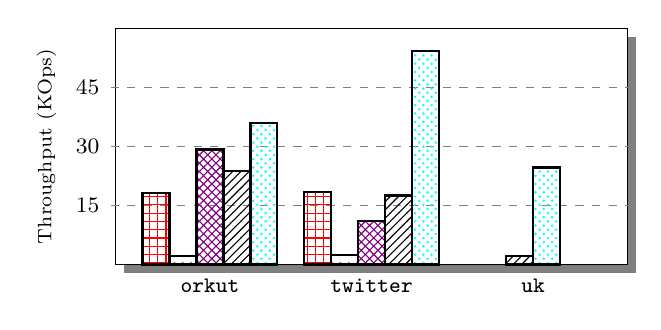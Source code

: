 \begin{tikzpicture}[xscale=0.065,yscale=0.03]

  \draw[preaction={fill=black,opacity=.5,transform canvas={xshift=3,yshift=-3}},black][fill=white] (0,0) rectangle (100, 100);

  \draw[dashed, gray] (-1, 25) -- (101, 25);
  \draw[dashed, gray] (-1, 50) -- (101, 50);
  \draw[dashed, gray] (-1, 75) -- (101, 75);

  \draw[thick, black] (-5.5, 25.00) node[align=right] {\footnotesize{15}};
  \draw[thick, black] (-5.5, 50.00) node[align=right] {\footnotesize{30}};
  \draw[thick, black] (-5.5, 75.00) node[align=right] {\footnotesize{45}};

  \node (label-align) [thick, black, align=center, rotate=90] at (-13.5, 50) {{\scriptsize Throughput (KOps)}};

  \draw[thick, pattern=grid, pattern color=red] (5.26,0) rectangle (10.53,30.33);
  \draw[thick, pattern=dots, pattern color=brown] (10.53,0) rectangle (15.79,3.55);
  \draw[thick, pattern=crosshatch, pattern color=violet] (15.79,0) rectangle (21.05,48.67);
  \draw[thick, pattern=north east lines, pattern color=black] (21.05,0) rectangle (26.32,39.50);
  \draw[thick, pattern=crosshatch dots, pattern color=cyan] (26.32,0) rectangle (31.58,59.95);

  \draw[thick, pattern=grid, pattern color=red] (36.84,0) rectangle (42.11,30.50);
  \draw[thick, pattern=dots, pattern color=brown] (42.11,0) rectangle (47.37,3.83);
  \draw[thick, pattern=crosshatch, pattern color=violet] (47.37,0) rectangle (52.63,18.50);
  \draw[thick, pattern=north east lines, pattern color=black] (52.63,0) rectangle (57.89,29.17);
  \draw[thick, pattern=crosshatch dots, pattern color=cyan] (57.89,0) rectangle (63.16,90.33);

  \draw[thick, pattern=north east lines, pattern color=black] (76.32,0) rectangle (81.58,3.67);
  \draw[thick, pattern=crosshatch dots, pattern color=cyan] (81.58,0) rectangle (86.84,41.00);

  \draw[thick, black] (18.42, -9) node {\footnotesize{\tt{orkut}}};
  \draw[thick, black] (50.00, -9) node {\footnotesize{\tt{twitter}}};
  \draw[thick, black] (81.58, -9) node {\footnotesize{\tt{uk}}};

\end{tikzpicture}